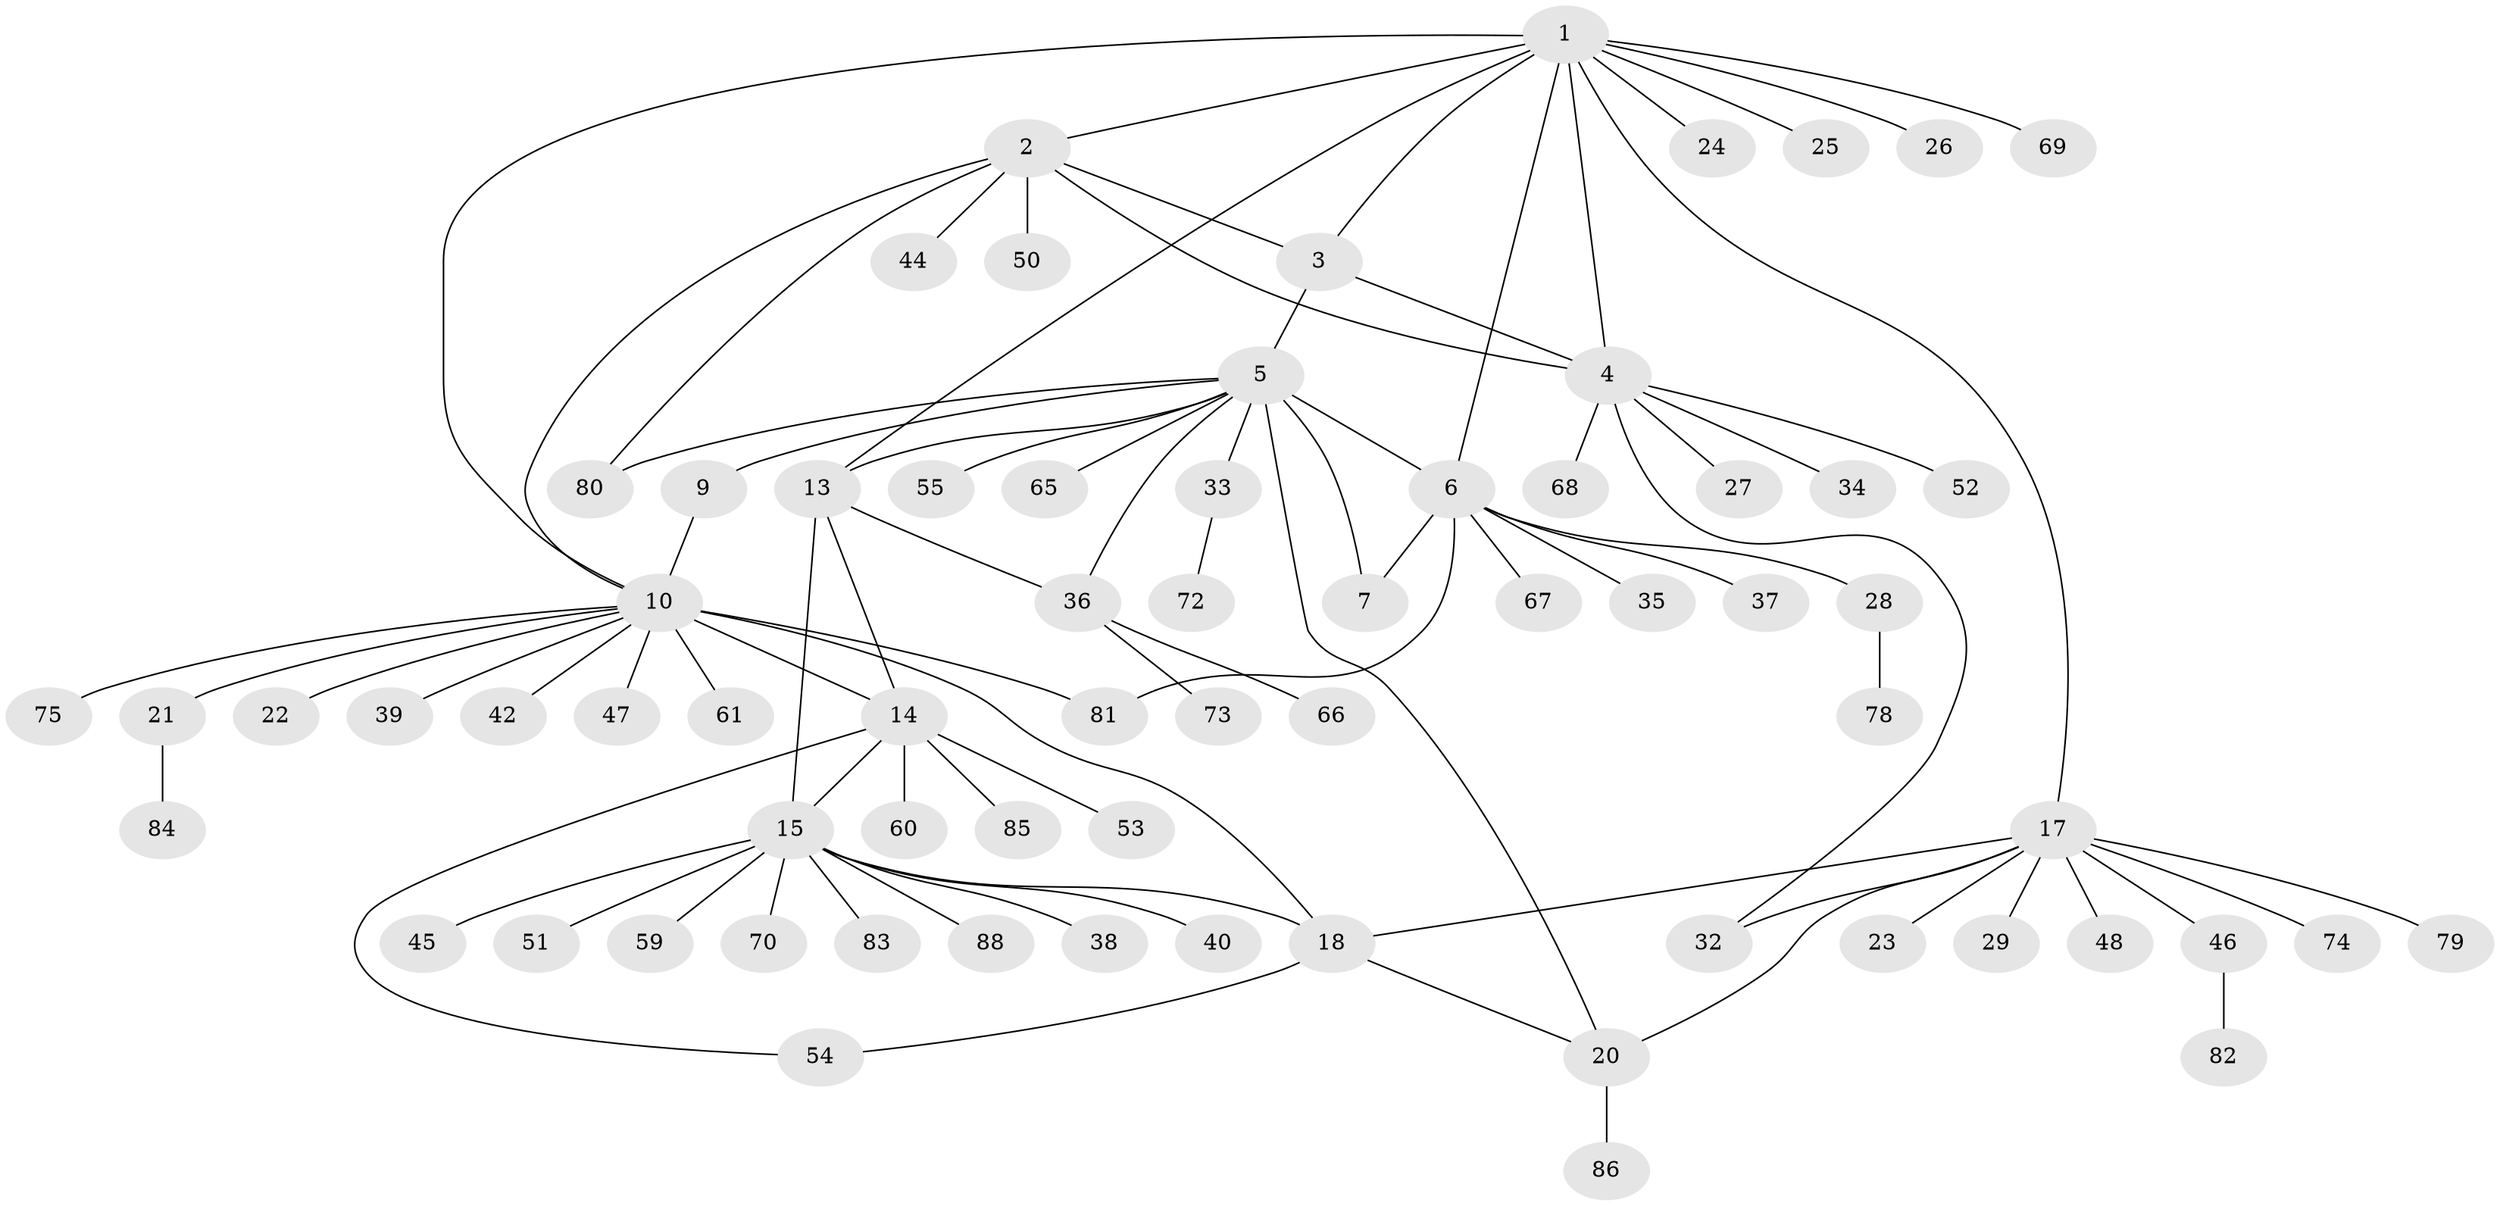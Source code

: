 // Generated by graph-tools (version 1.1) at 2025/24/03/03/25 07:24:15]
// undirected, 68 vertices, 86 edges
graph export_dot {
graph [start="1"]
  node [color=gray90,style=filled];
  1 [super="+89"];
  2 [super="+41"];
  3;
  4 [super="+56"];
  5 [super="+8"];
  6 [super="+31"];
  7;
  9 [super="+11"];
  10 [super="+12"];
  13 [super="+30"];
  14 [super="+43"];
  15 [super="+16"];
  17 [super="+19"];
  18 [super="+87"];
  20 [super="+76"];
  21 [super="+49"];
  22;
  23;
  24;
  25;
  26;
  27;
  28 [super="+63"];
  29;
  32;
  33 [super="+62"];
  34 [super="+57"];
  35;
  36 [super="+77"];
  37;
  38;
  39;
  40;
  42;
  44 [super="+71"];
  45;
  46 [super="+64"];
  47 [super="+58"];
  48;
  50;
  51;
  52;
  53;
  54;
  55;
  59;
  60;
  61;
  65;
  66;
  67;
  68;
  69;
  70;
  72;
  73;
  74;
  75;
  78;
  79;
  80;
  81;
  82;
  83;
  84;
  85;
  86;
  88;
  1 -- 2;
  1 -- 3;
  1 -- 4;
  1 -- 10;
  1 -- 13;
  1 -- 24;
  1 -- 25;
  1 -- 26;
  1 -- 69;
  1 -- 17;
  1 -- 6;
  2 -- 3;
  2 -- 4;
  2 -- 44;
  2 -- 80;
  2 -- 10;
  2 -- 50;
  3 -- 4;
  3 -- 5;
  4 -- 27;
  4 -- 32;
  4 -- 34;
  4 -- 52;
  4 -- 68;
  5 -- 6 [weight=2];
  5 -- 7 [weight=2];
  5 -- 9;
  5 -- 80;
  5 -- 33;
  5 -- 65;
  5 -- 36;
  5 -- 13;
  5 -- 20;
  5 -- 55;
  6 -- 7;
  6 -- 28;
  6 -- 37;
  6 -- 81;
  6 -- 67;
  6 -- 35;
  9 -- 10 [weight=4];
  10 -- 42;
  10 -- 47;
  10 -- 61;
  10 -- 39;
  10 -- 75;
  10 -- 14;
  10 -- 81;
  10 -- 18;
  10 -- 21;
  10 -- 22;
  13 -- 14;
  13 -- 15 [weight=2];
  13 -- 36;
  14 -- 15 [weight=2];
  14 -- 53;
  14 -- 54;
  14 -- 60;
  14 -- 85;
  15 -- 38;
  15 -- 40;
  15 -- 51;
  15 -- 70;
  15 -- 45;
  15 -- 18;
  15 -- 83;
  15 -- 88;
  15 -- 59;
  17 -- 18 [weight=2];
  17 -- 20 [weight=2];
  17 -- 46;
  17 -- 79;
  17 -- 32;
  17 -- 74;
  17 -- 48;
  17 -- 23;
  17 -- 29;
  18 -- 20;
  18 -- 54;
  20 -- 86;
  21 -- 84;
  28 -- 78;
  33 -- 72;
  36 -- 66;
  36 -- 73;
  46 -- 82;
}
